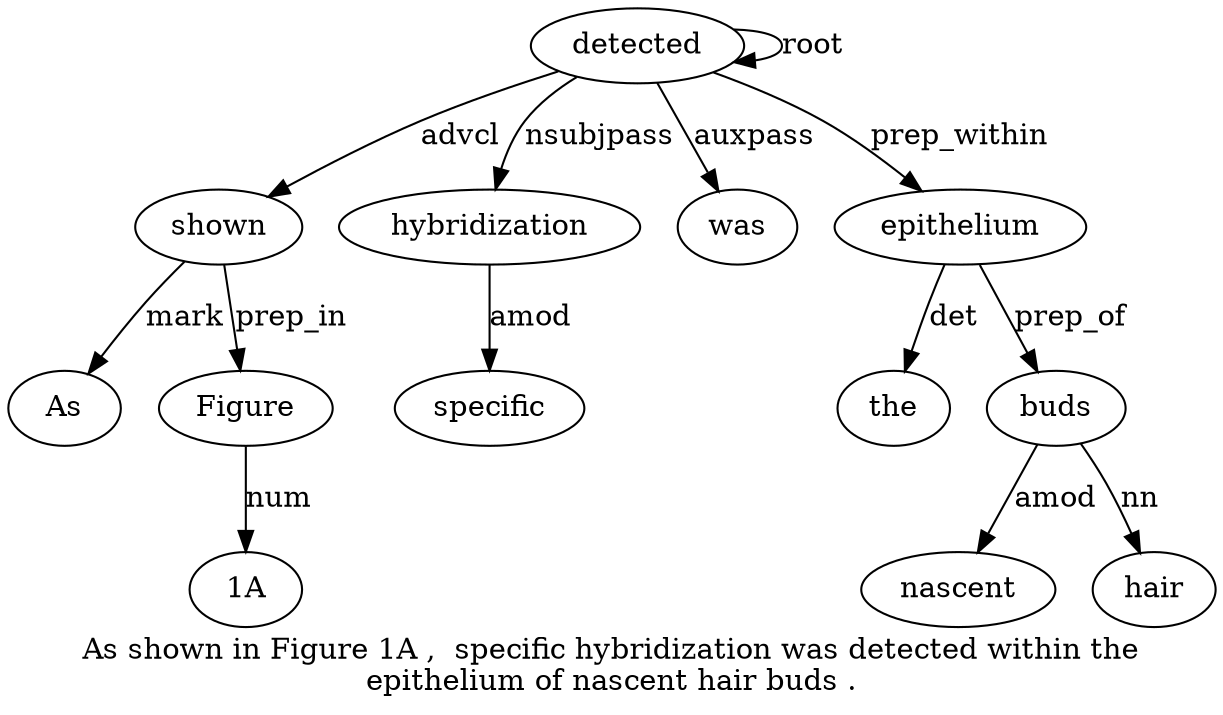 digraph "As shown in Figure 1A ,  specific hybridization was detected within the epithelium of nascent hair buds ." {
label="As shown in Figure 1A ,  specific hybridization was detected within the
epithelium of nascent hair buds .";
shown2 [style=filled, fillcolor=white, label=shown];
As1 [style=filled, fillcolor=white, label=As];
shown2 -> As1  [label=mark];
detected10 [style=filled, fillcolor=white, label=detected];
detected10 -> shown2  [label=advcl];
Figure4 [style=filled, fillcolor=white, label=Figure];
shown2 -> Figure4  [label=prep_in];
"1A5" [style=filled, fillcolor=white, label="1A"];
Figure4 -> "1A5"  [label=num];
hybridization8 [style=filled, fillcolor=white, label=hybridization];
specific7 [style=filled, fillcolor=white, label=specific];
hybridization8 -> specific7  [label=amod];
detected10 -> hybridization8  [label=nsubjpass];
was9 [style=filled, fillcolor=white, label=was];
detected10 -> was9  [label=auxpass];
detected10 -> detected10  [label=root];
epithelium13 [style=filled, fillcolor=white, label=epithelium];
the12 [style=filled, fillcolor=white, label=the];
epithelium13 -> the12  [label=det];
detected10 -> epithelium13  [label=prep_within];
buds17 [style=filled, fillcolor=white, label=buds];
nascent15 [style=filled, fillcolor=white, label=nascent];
buds17 -> nascent15  [label=amod];
hair16 [style=filled, fillcolor=white, label=hair];
buds17 -> hair16  [label=nn];
epithelium13 -> buds17  [label=prep_of];
}
